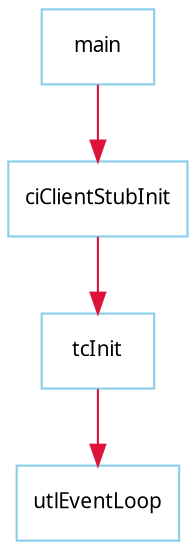 digraph routine_fastboot{
    fontname = "Verdana";
    fontsize = 10;
    rankdir=TB;
    node [fontname = "Verdana", fontsize = 10, color="skyblue", shape="record"];
    edge [fontname = "Verdana", fontsize = 10, color="crimson", style="solid"];

    "main" -> "ciClientStubInit";
    //"main" -> "tcInit";
    //"main" -> "utlEventLoop";
    //rankdir = LR;
    "ciClientStubInit" -> "tcInit";
    "tcInit" -> "utlEventLoop";
}
